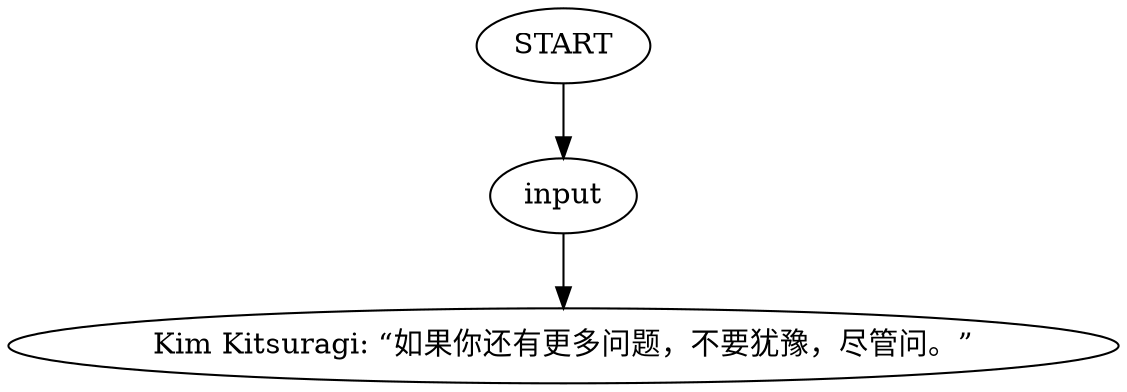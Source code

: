 # WHIRLING / Kim barks
# Kim tells you he has a menu for questions after he's in the team.
# ==================================================
digraph G {
	  0 [label="START"];
	  1 [label="input"];
	  3 [label="Kim Kitsuragi: “如果你还有更多问题，不要犹豫，尽管问。”"];
	  0 -> 1
	  1 -> 3
}

